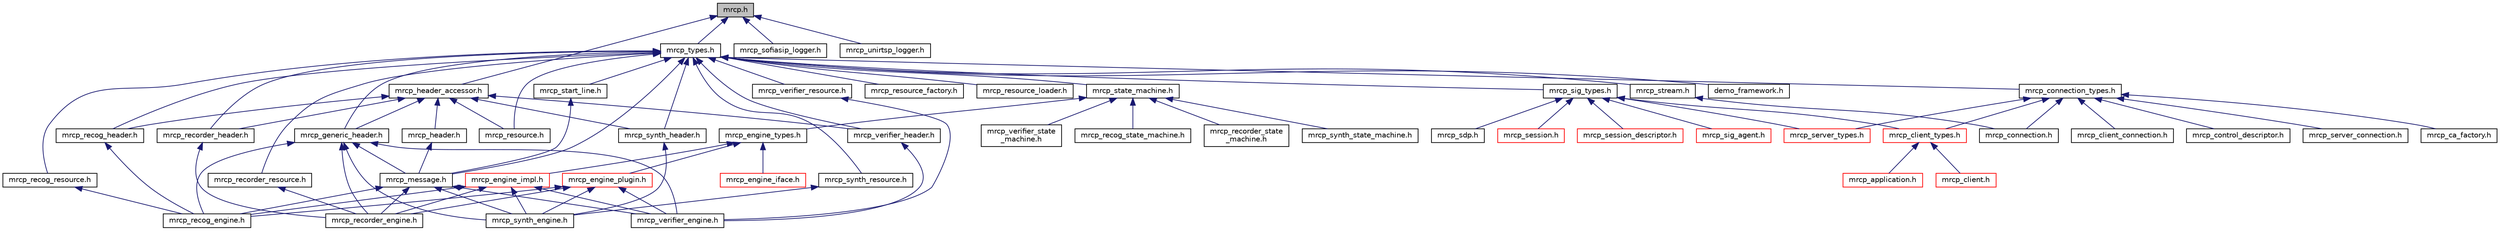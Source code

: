 digraph "mrcp.h"
{
  edge [fontname="Helvetica",fontsize="10",labelfontname="Helvetica",labelfontsize="10"];
  node [fontname="Helvetica",fontsize="10",shape=record];
  Node6 [label="mrcp.h",height=0.2,width=0.4,color="black", fillcolor="grey75", style="filled", fontcolor="black"];
  Node6 -> Node7 [dir="back",color="midnightblue",fontsize="10",style="solid",fontname="Helvetica"];
  Node7 [label="mrcp_types.h",height=0.2,width=0.4,color="black", fillcolor="white", style="filled",URL="$mrcp__types_8h.html",tooltip="Basic MRCP Types. "];
  Node7 -> Node8 [dir="back",color="midnightblue",fontsize="10",style="solid",fontname="Helvetica"];
  Node8 [label="mrcp_resource.h",height=0.2,width=0.4,color="black", fillcolor="white", style="filled",URL="$mrcp__resource_8h.html",tooltip="Abstract MRCP Resource. "];
  Node7 -> Node9 [dir="back",color="midnightblue",fontsize="10",style="solid",fontname="Helvetica"];
  Node9 [label="mrcp_resource_factory.h",height=0.2,width=0.4,color="black", fillcolor="white", style="filled",URL="$mrcp__resource__factory_8h.html",tooltip="Aggregation of MRCP Resources. "];
  Node7 -> Node10 [dir="back",color="midnightblue",fontsize="10",style="solid",fontname="Helvetica"];
  Node10 [label="mrcp_resource_loader.h",height=0.2,width=0.4,color="black", fillcolor="white", style="filled",URL="$mrcp__resource__loader_8h.html",tooltip="MRCP Resource Loader. "];
  Node7 -> Node11 [dir="back",color="midnightblue",fontsize="10",style="solid",fontname="Helvetica"];
  Node11 [label="mrcp_stream.h",height=0.2,width=0.4,color="black", fillcolor="white", style="filled",URL="$mrcp__stream_8h.html",tooltip="MRCP Stream Parser and Generator. "];
  Node11 -> Node12 [dir="back",color="midnightblue",fontsize="10",style="solid",fontname="Helvetica"];
  Node12 [label="mrcp_connection.h",height=0.2,width=0.4,color="black", fillcolor="white", style="filled",URL="$mrcp__connection_8h.html",tooltip="MRCP Connection. "];
  Node7 -> Node13 [dir="back",color="midnightblue",fontsize="10",style="solid",fontname="Helvetica"];
  Node13 [label="mrcp_generic_header.h",height=0.2,width=0.4,color="black", fillcolor="white", style="filled",URL="$mrcp__generic__header_8h.html",tooltip="MRCP Generic Header. "];
  Node13 -> Node14 [dir="back",color="midnightblue",fontsize="10",style="solid",fontname="Helvetica"];
  Node14 [label="mrcp_message.h",height=0.2,width=0.4,color="black", fillcolor="white", style="filled",URL="$mrcp__message_8h.html",tooltip="MRCP Message Definition. "];
  Node14 -> Node15 [dir="back",color="midnightblue",fontsize="10",style="solid",fontname="Helvetica"];
  Node15 [label="mrcp_recog_engine.h",height=0.2,width=0.4,color="black", fillcolor="white", style="filled",URL="$mrcp__recog__engine_8h.html",tooltip="Recognizer Engine Includes. "];
  Node14 -> Node16 [dir="back",color="midnightblue",fontsize="10",style="solid",fontname="Helvetica"];
  Node16 [label="mrcp_recorder_engine.h",height=0.2,width=0.4,color="black", fillcolor="white", style="filled",URL="$mrcp__recorder__engine_8h.html",tooltip="Recorder Engine Includes. "];
  Node14 -> Node17 [dir="back",color="midnightblue",fontsize="10",style="solid",fontname="Helvetica"];
  Node17 [label="mrcp_synth_engine.h",height=0.2,width=0.4,color="black", fillcolor="white", style="filled",URL="$mrcp__synth__engine_8h.html",tooltip="Synthesizer Engine Includes. "];
  Node14 -> Node18 [dir="back",color="midnightblue",fontsize="10",style="solid",fontname="Helvetica"];
  Node18 [label="mrcp_verifier_engine.h",height=0.2,width=0.4,color="black", fillcolor="white", style="filled",URL="$mrcp__verifier__engine_8h.html",tooltip="Verifier Engine Includes. "];
  Node13 -> Node15 [dir="back",color="midnightblue",fontsize="10",style="solid",fontname="Helvetica"];
  Node13 -> Node16 [dir="back",color="midnightblue",fontsize="10",style="solid",fontname="Helvetica"];
  Node13 -> Node17 [dir="back",color="midnightblue",fontsize="10",style="solid",fontname="Helvetica"];
  Node13 -> Node18 [dir="back",color="midnightblue",fontsize="10",style="solid",fontname="Helvetica"];
  Node7 -> Node14 [dir="back",color="midnightblue",fontsize="10",style="solid",fontname="Helvetica"];
  Node7 -> Node19 [dir="back",color="midnightblue",fontsize="10",style="solid",fontname="Helvetica"];
  Node19 [label="mrcp_start_line.h",height=0.2,width=0.4,color="black", fillcolor="white", style="filled",URL="$mrcp__start__line_8h.html",tooltip="MRCP Start Line Definition. "];
  Node19 -> Node14 [dir="back",color="midnightblue",fontsize="10",style="solid",fontname="Helvetica"];
  Node7 -> Node20 [dir="back",color="midnightblue",fontsize="10",style="solid",fontname="Helvetica"];
  Node20 [label="mrcp_recog_header.h",height=0.2,width=0.4,color="black", fillcolor="white", style="filled",URL="$mrcp__recog__header_8h.html",tooltip="MRCP Recognizer Header. "];
  Node20 -> Node15 [dir="back",color="midnightblue",fontsize="10",style="solid",fontname="Helvetica"];
  Node7 -> Node21 [dir="back",color="midnightblue",fontsize="10",style="solid",fontname="Helvetica"];
  Node21 [label="mrcp_recog_resource.h",height=0.2,width=0.4,color="black", fillcolor="white", style="filled",URL="$mrcp__recog__resource_8h.html",tooltip="MRCP Recognizer Resource. "];
  Node21 -> Node15 [dir="back",color="midnightblue",fontsize="10",style="solid",fontname="Helvetica"];
  Node7 -> Node22 [dir="back",color="midnightblue",fontsize="10",style="solid",fontname="Helvetica"];
  Node22 [label="mrcp_recorder_header.h",height=0.2,width=0.4,color="black", fillcolor="white", style="filled",URL="$mrcp__recorder__header_8h.html",tooltip="MRCP Recorder Header. "];
  Node22 -> Node16 [dir="back",color="midnightblue",fontsize="10",style="solid",fontname="Helvetica"];
  Node7 -> Node23 [dir="back",color="midnightblue",fontsize="10",style="solid",fontname="Helvetica"];
  Node23 [label="mrcp_recorder_resource.h",height=0.2,width=0.4,color="black", fillcolor="white", style="filled",URL="$mrcp__recorder__resource_8h.html",tooltip="MRCP Recorder Resource. "];
  Node23 -> Node16 [dir="back",color="midnightblue",fontsize="10",style="solid",fontname="Helvetica"];
  Node7 -> Node24 [dir="back",color="midnightblue",fontsize="10",style="solid",fontname="Helvetica"];
  Node24 [label="mrcp_synth_header.h",height=0.2,width=0.4,color="black", fillcolor="white", style="filled",URL="$mrcp__synth__header_8h.html",tooltip="MRCP Synthesizer Header. "];
  Node24 -> Node17 [dir="back",color="midnightblue",fontsize="10",style="solid",fontname="Helvetica"];
  Node7 -> Node25 [dir="back",color="midnightblue",fontsize="10",style="solid",fontname="Helvetica"];
  Node25 [label="mrcp_synth_resource.h",height=0.2,width=0.4,color="black", fillcolor="white", style="filled",URL="$mrcp__synth__resource_8h.html",tooltip="MRCP Synthesizer Resource. "];
  Node25 -> Node17 [dir="back",color="midnightblue",fontsize="10",style="solid",fontname="Helvetica"];
  Node7 -> Node26 [dir="back",color="midnightblue",fontsize="10",style="solid",fontname="Helvetica"];
  Node26 [label="mrcp_verifier_header.h",height=0.2,width=0.4,color="black", fillcolor="white", style="filled",URL="$mrcp__verifier__header_8h.html",tooltip="MRCP Verifier Header. "];
  Node26 -> Node18 [dir="back",color="midnightblue",fontsize="10",style="solid",fontname="Helvetica"];
  Node7 -> Node27 [dir="back",color="midnightblue",fontsize="10",style="solid",fontname="Helvetica"];
  Node27 [label="mrcp_verifier_resource.h",height=0.2,width=0.4,color="black", fillcolor="white", style="filled",URL="$mrcp__verifier__resource_8h.html",tooltip="MRCP Verifier Resource. "];
  Node27 -> Node18 [dir="back",color="midnightblue",fontsize="10",style="solid",fontname="Helvetica"];
  Node7 -> Node28 [dir="back",color="midnightblue",fontsize="10",style="solid",fontname="Helvetica"];
  Node28 [label="mrcp_state_machine.h",height=0.2,width=0.4,color="black", fillcolor="white", style="filled",URL="$mrcp__state__machine_8h.html",tooltip="MRCP State Machine. "];
  Node28 -> Node29 [dir="back",color="midnightblue",fontsize="10",style="solid",fontname="Helvetica"];
  Node29 [label="mrcp_engine_types.h",height=0.2,width=0.4,color="black", fillcolor="white", style="filled",URL="$mrcp__engine__types_8h.html",tooltip="MRCP Engine Types. "];
  Node29 -> Node30 [dir="back",color="midnightblue",fontsize="10",style="solid",fontname="Helvetica"];
  Node30 [label="mrcp_engine_iface.h",height=0.2,width=0.4,color="red", fillcolor="white", style="filled",URL="$mrcp__engine__iface_8h.html",tooltip="MRCP Engine User Interface (typically user is an MRCP server) "];
  Node29 -> Node35 [dir="back",color="midnightblue",fontsize="10",style="solid",fontname="Helvetica"];
  Node35 [label="mrcp_engine_impl.h",height=0.2,width=0.4,color="red", fillcolor="white", style="filled",URL="$mrcp__engine__impl_8h.html",tooltip="MRCP Engine Realization Interface (typically should be implemented in plugins) "];
  Node35 -> Node15 [dir="back",color="midnightblue",fontsize="10",style="solid",fontname="Helvetica"];
  Node35 -> Node16 [dir="back",color="midnightblue",fontsize="10",style="solid",fontname="Helvetica"];
  Node35 -> Node17 [dir="back",color="midnightblue",fontsize="10",style="solid",fontname="Helvetica"];
  Node35 -> Node18 [dir="back",color="midnightblue",fontsize="10",style="solid",fontname="Helvetica"];
  Node29 -> Node37 [dir="back",color="midnightblue",fontsize="10",style="solid",fontname="Helvetica"];
  Node37 [label="mrcp_engine_plugin.h",height=0.2,width=0.4,color="red", fillcolor="white", style="filled",URL="$mrcp__engine__plugin_8h.html",tooltip="MRCP Engine Plugin. "];
  Node37 -> Node15 [dir="back",color="midnightblue",fontsize="10",style="solid",fontname="Helvetica"];
  Node37 -> Node16 [dir="back",color="midnightblue",fontsize="10",style="solid",fontname="Helvetica"];
  Node37 -> Node17 [dir="back",color="midnightblue",fontsize="10",style="solid",fontname="Helvetica"];
  Node37 -> Node18 [dir="back",color="midnightblue",fontsize="10",style="solid",fontname="Helvetica"];
  Node28 -> Node38 [dir="back",color="midnightblue",fontsize="10",style="solid",fontname="Helvetica"];
  Node38 [label="mrcp_recog_state_machine.h",height=0.2,width=0.4,color="black", fillcolor="white", style="filled",URL="$mrcp__recog__state__machine_8h.html",tooltip="MRCP Recognizer State Machine. "];
  Node28 -> Node39 [dir="back",color="midnightblue",fontsize="10",style="solid",fontname="Helvetica"];
  Node39 [label="mrcp_recorder_state\l_machine.h",height=0.2,width=0.4,color="black", fillcolor="white", style="filled",URL="$mrcp__recorder__state__machine_8h.html",tooltip="MRCP Recorder State Machine. "];
  Node28 -> Node40 [dir="back",color="midnightblue",fontsize="10",style="solid",fontname="Helvetica"];
  Node40 [label="mrcp_synth_state_machine.h",height=0.2,width=0.4,color="black", fillcolor="white", style="filled",URL="$mrcp__synth__state__machine_8h.html",tooltip="MRCP Synthesizer State Machine. "];
  Node28 -> Node41 [dir="back",color="midnightblue",fontsize="10",style="solid",fontname="Helvetica"];
  Node41 [label="mrcp_verifier_state\l_machine.h",height=0.2,width=0.4,color="black", fillcolor="white", style="filled",URL="$mrcp__verifier__state__machine_8h.html",tooltip="MRCP Verifier State Machine. "];
  Node7 -> Node42 [dir="back",color="midnightblue",fontsize="10",style="solid",fontname="Helvetica"];
  Node42 [label="mrcp_sig_types.h",height=0.2,width=0.4,color="black", fillcolor="white", style="filled",URL="$mrcp__sig__types_8h.html",tooltip="MRCP Signaling Types Declaration. "];
  Node42 -> Node43 [dir="back",color="midnightblue",fontsize="10",style="solid",fontname="Helvetica"];
  Node43 [label="mrcp_client_types.h",height=0.2,width=0.4,color="red", fillcolor="white", style="filled",URL="$mrcp__client__types_8h.html",tooltip="MRCP Client Types. "];
  Node43 -> Node44 [dir="back",color="midnightblue",fontsize="10",style="solid",fontname="Helvetica"];
  Node44 [label="mrcp_application.h",height=0.2,width=0.4,color="red", fillcolor="white", style="filled",URL="$mrcp__application_8h.html",tooltip="MRCP User Level Application Interface. "];
  Node43 -> Node48 [dir="back",color="midnightblue",fontsize="10",style="solid",fontname="Helvetica"];
  Node48 [label="mrcp_client.h",height=0.2,width=0.4,color="red", fillcolor="white", style="filled",URL="$mrcp__client_8h.html",tooltip="MRCP Client. "];
  Node42 -> Node50 [dir="back",color="midnightblue",fontsize="10",style="solid",fontname="Helvetica"];
  Node50 [label="mrcp_server_types.h",height=0.2,width=0.4,color="red", fillcolor="white", style="filled",URL="$mrcp__server__types_8h.html",tooltip="MRCP Server Types. "];
  Node42 -> Node51 [dir="back",color="midnightblue",fontsize="10",style="solid",fontname="Helvetica"];
  Node51 [label="mrcp_session.h",height=0.2,width=0.4,color="red", fillcolor="white", style="filled",URL="$mrcp__session_8h.html",tooltip="Abstract MRCP Session. "];
  Node42 -> Node53 [dir="back",color="midnightblue",fontsize="10",style="solid",fontname="Helvetica"];
  Node53 [label="mrcp_session_descriptor.h",height=0.2,width=0.4,color="red", fillcolor="white", style="filled",URL="$mrcp__session__descriptor_8h.html",tooltip="MRCP Session Descriptor. "];
  Node42 -> Node55 [dir="back",color="midnightblue",fontsize="10",style="solid",fontname="Helvetica"];
  Node55 [label="mrcp_sig_agent.h",height=0.2,width=0.4,color="red", fillcolor="white", style="filled",URL="$mrcp__sig__agent_8h.html",tooltip="Abstract MRCP Signaling Agent. "];
  Node42 -> Node60 [dir="back",color="midnightblue",fontsize="10",style="solid",fontname="Helvetica"];
  Node60 [label="mrcp_sdp.h",height=0.2,width=0.4,color="black", fillcolor="white", style="filled",URL="$mrcp__sdp_8h.html",tooltip="MRCP SDP Transformations. "];
  Node7 -> Node61 [dir="back",color="midnightblue",fontsize="10",style="solid",fontname="Helvetica"];
  Node61 [label="mrcp_connection_types.h",height=0.2,width=0.4,color="black", fillcolor="white", style="filled",URL="$mrcp__connection__types_8h.html",tooltip="MRCP Connection Types Declaration. "];
  Node61 -> Node43 [dir="back",color="midnightblue",fontsize="10",style="solid",fontname="Helvetica"];
  Node61 -> Node50 [dir="back",color="midnightblue",fontsize="10",style="solid",fontname="Helvetica"];
  Node61 -> Node62 [dir="back",color="midnightblue",fontsize="10",style="solid",fontname="Helvetica"];
  Node62 [label="mrcp_ca_factory.h",height=0.2,width=0.4,color="black", fillcolor="white", style="filled",URL="$mrcp__ca__factory_8h.html",tooltip="Factory of MRCPv2 Connection Agents. "];
  Node61 -> Node63 [dir="back",color="midnightblue",fontsize="10",style="solid",fontname="Helvetica"];
  Node63 [label="mrcp_client_connection.h",height=0.2,width=0.4,color="black", fillcolor="white", style="filled",URL="$mrcp__client__connection_8h.html",tooltip="MRCPv2 Client Connection. "];
  Node61 -> Node12 [dir="back",color="midnightblue",fontsize="10",style="solid",fontname="Helvetica"];
  Node61 -> Node64 [dir="back",color="midnightblue",fontsize="10",style="solid",fontname="Helvetica"];
  Node64 [label="mrcp_control_descriptor.h",height=0.2,width=0.4,color="black", fillcolor="white", style="filled",URL="$mrcp__control__descriptor_8h.html",tooltip="MRCPv2 Control Descriptor. "];
  Node61 -> Node65 [dir="back",color="midnightblue",fontsize="10",style="solid",fontname="Helvetica"];
  Node65 [label="mrcp_server_connection.h",height=0.2,width=0.4,color="black", fillcolor="white", style="filled",URL="$mrcp__server__connection_8h.html",tooltip="MRCPv2 Server Connection. "];
  Node7 -> Node66 [dir="back",color="midnightblue",fontsize="10",style="solid",fontname="Helvetica"];
  Node66 [label="demo_framework.h",height=0.2,width=0.4,color="black", fillcolor="white", style="filled",URL="$demo__framework_8h.html",tooltip="Demo MRCP Application Framework. "];
  Node6 -> Node67 [dir="back",color="midnightblue",fontsize="10",style="solid",fontname="Helvetica"];
  Node67 [label="mrcp_header_accessor.h",height=0.2,width=0.4,color="black", fillcolor="white", style="filled",URL="$mrcp__header__accessor_8h.html",tooltip="Abstract MRCP Header Accessor. "];
  Node67 -> Node8 [dir="back",color="midnightblue",fontsize="10",style="solid",fontname="Helvetica"];
  Node67 -> Node13 [dir="back",color="midnightblue",fontsize="10",style="solid",fontname="Helvetica"];
  Node67 -> Node68 [dir="back",color="midnightblue",fontsize="10",style="solid",fontname="Helvetica"];
  Node68 [label="mrcp_header.h",height=0.2,width=0.4,color="black", fillcolor="white", style="filled",URL="$mrcp__header_8h.html",tooltip="MRCP Message Header Definition. "];
  Node68 -> Node14 [dir="back",color="midnightblue",fontsize="10",style="solid",fontname="Helvetica"];
  Node67 -> Node20 [dir="back",color="midnightblue",fontsize="10",style="solid",fontname="Helvetica"];
  Node67 -> Node22 [dir="back",color="midnightblue",fontsize="10",style="solid",fontname="Helvetica"];
  Node67 -> Node24 [dir="back",color="midnightblue",fontsize="10",style="solid",fontname="Helvetica"];
  Node67 -> Node26 [dir="back",color="midnightblue",fontsize="10",style="solid",fontname="Helvetica"];
  Node6 -> Node69 [dir="back",color="midnightblue",fontsize="10",style="solid",fontname="Helvetica"];
  Node69 [label="mrcp_sofiasip_logger.h",height=0.2,width=0.4,color="black", fillcolor="white", style="filled",URL="$mrcp__sofiasip__logger_8h.html",tooltip="Sofia-SIP Logger. "];
  Node6 -> Node70 [dir="back",color="midnightblue",fontsize="10",style="solid",fontname="Helvetica"];
  Node70 [label="mrcp_unirtsp_logger.h",height=0.2,width=0.4,color="black", fillcolor="white", style="filled",URL="$mrcp__unirtsp__logger_8h.html",tooltip="UniRTSP Logger. "];
}
